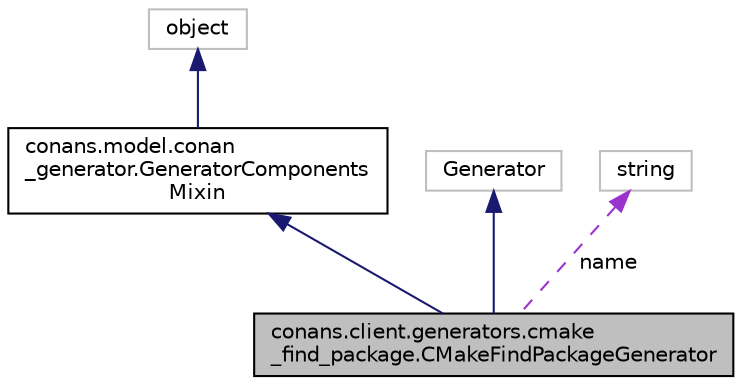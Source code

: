 digraph "conans.client.generators.cmake_find_package.CMakeFindPackageGenerator"
{
 // LATEX_PDF_SIZE
  edge [fontname="Helvetica",fontsize="10",labelfontname="Helvetica",labelfontsize="10"];
  node [fontname="Helvetica",fontsize="10",shape=record];
  Node1 [label="conans.client.generators.cmake\l_find_package.CMakeFindPackageGenerator",height=0.2,width=0.4,color="black", fillcolor="grey75", style="filled", fontcolor="black",tooltip=" "];
  Node2 -> Node1 [dir="back",color="midnightblue",fontsize="10",style="solid"];
  Node2 [label="conans.model.conan\l_generator.GeneratorComponents\lMixin",height=0.2,width=0.4,color="black", fillcolor="white", style="filled",URL="$classconans_1_1model_1_1conan__generator_1_1GeneratorComponentsMixin.html",tooltip=" "];
  Node3 -> Node2 [dir="back",color="midnightblue",fontsize="10",style="solid"];
  Node3 [label="object",height=0.2,width=0.4,color="grey75", fillcolor="white", style="filled",tooltip=" "];
  Node4 -> Node1 [dir="back",color="midnightblue",fontsize="10",style="solid"];
  Node4 [label="Generator",height=0.2,width=0.4,color="grey75", fillcolor="white", style="filled",tooltip=" "];
  Node5 -> Node1 [dir="back",color="darkorchid3",fontsize="10",style="dashed",label=" name" ];
  Node5 [label="string",height=0.2,width=0.4,color="grey75", fillcolor="white", style="filled",tooltip=" "];
}
